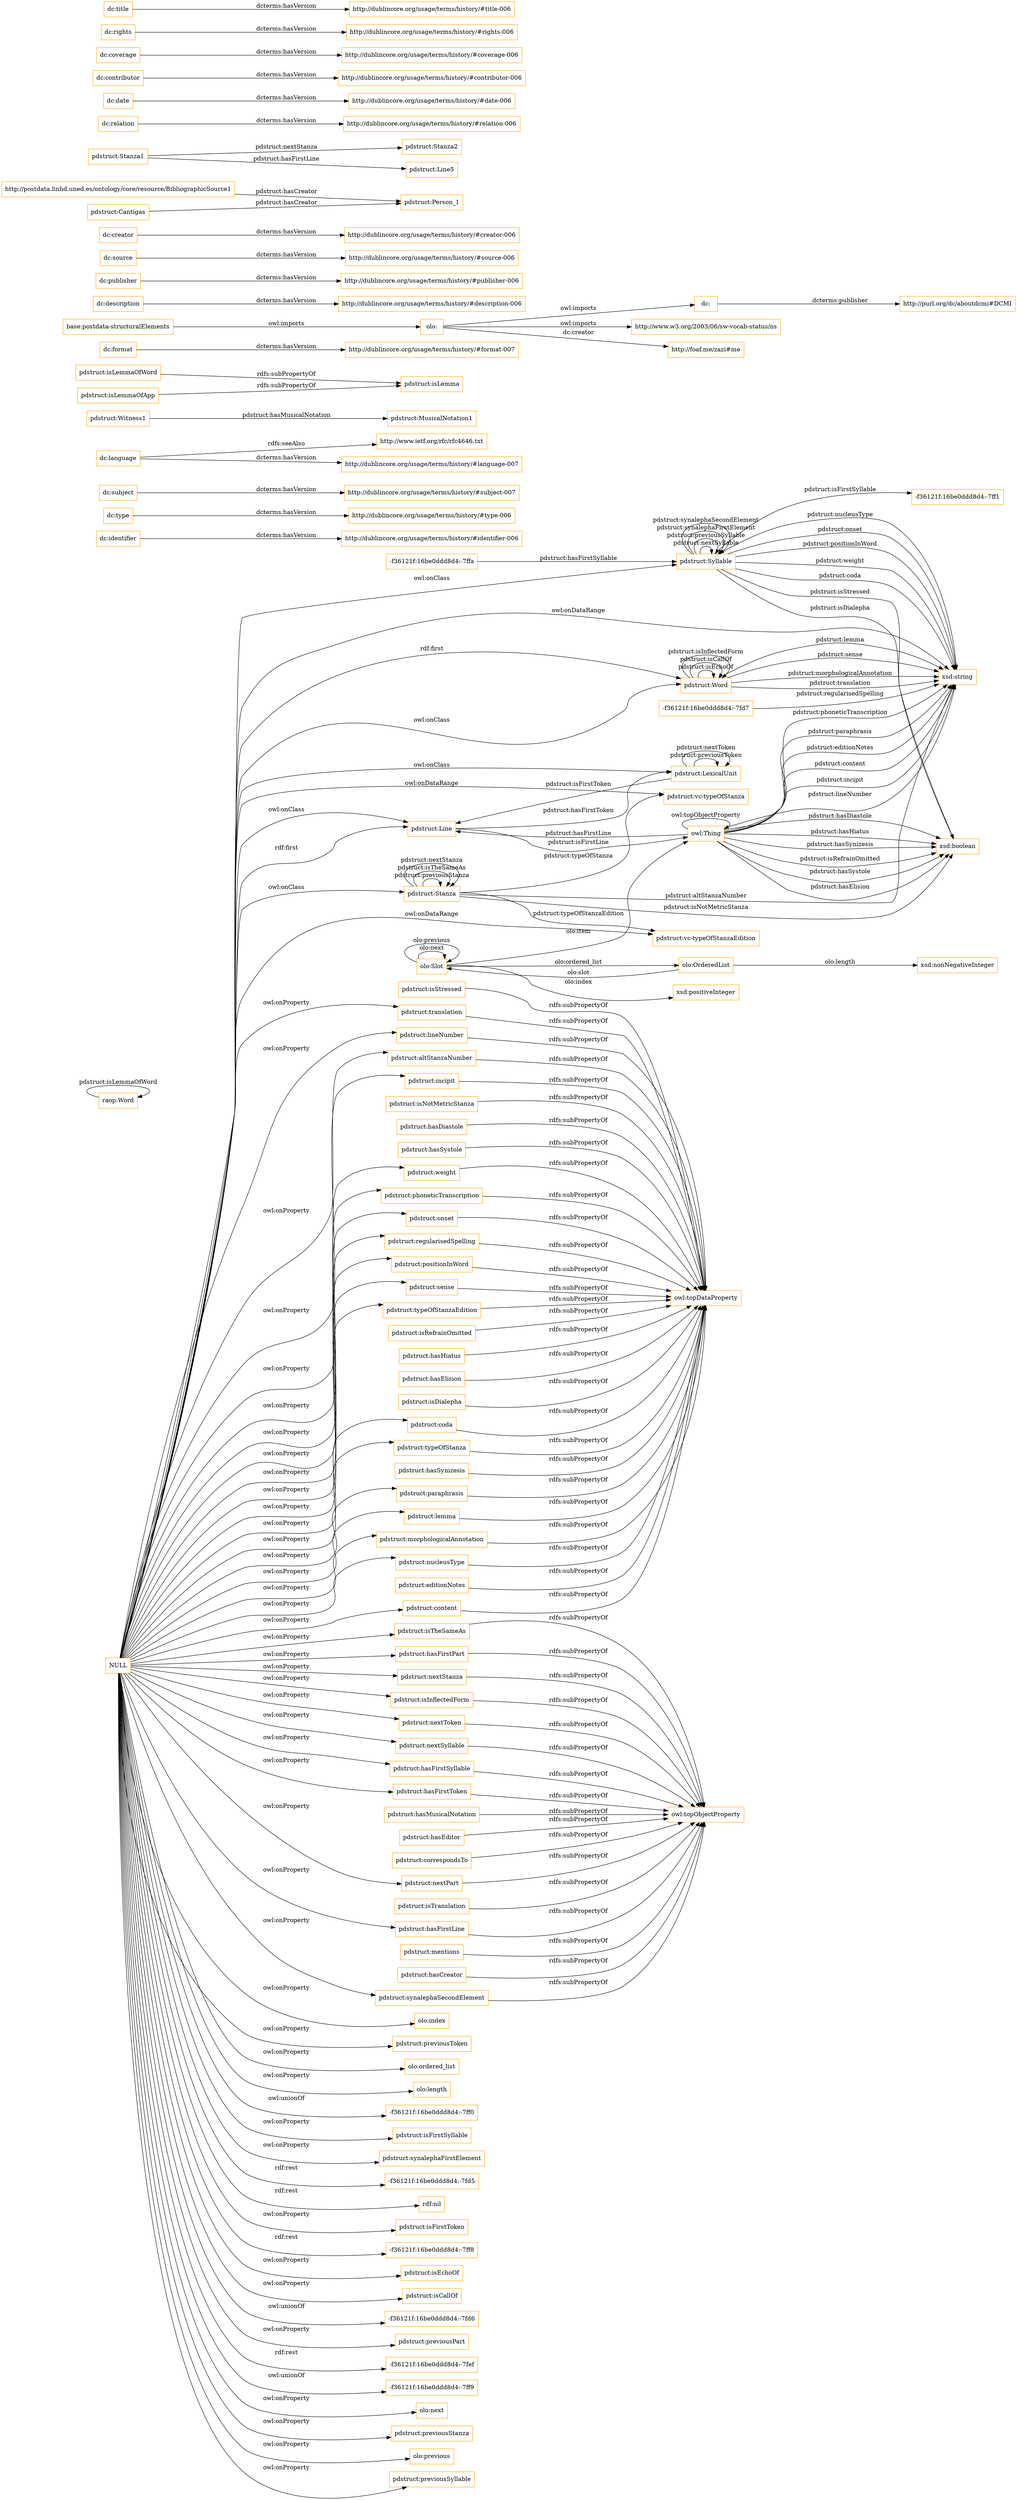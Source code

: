 digraph ar2dtool_diagram { 
rankdir=LR;
size="1501"
node [shape = rectangle, color="orange"]; "-f36121f:16be0ddd8d4:-7ffa" "pdstruct:Line" "-f36121f:16be0ddd8d4:-7ff1" "pdstruct:Word" "pdstruct:Stanza" "pdstruct:Syllable" "raop:Word" "-f36121f:16be0ddd8d4:-7fd7" "pdstruct:LexicalUnit" "olo:Slot" "olo:OrderedList" ; /*classes style*/
	"pdstruct:isDialepha" -> "owl:topDataProperty" [ label = "rdfs:subPropertyOf" ];
	"pdstruct:coda" -> "owl:topDataProperty" [ label = "rdfs:subPropertyOf" ];
	"pdstruct:nextPart" -> "owl:topObjectProperty" [ label = "rdfs:subPropertyOf" ];
	"pdstruct:typeOfStanza" -> "owl:topDataProperty" [ label = "rdfs:subPropertyOf" ];
	"dc:identifier" -> "http://dublincore.org/usage/terms/history/#identifier-006" [ label = "dcterms:hasVersion" ];
	"pdstruct:isTranslation" -> "owl:topObjectProperty" [ label = "rdfs:subPropertyOf" ];
	"dc:type" -> "http://dublincore.org/usage/terms/history/#type-006" [ label = "dcterms:hasVersion" ];
	"dc:subject" -> "http://dublincore.org/usage/terms/history/#subject-007" [ label = "dcterms:hasVersion" ];
	"dc:language" -> "http://www.ietf.org/rfc/rfc4646.txt" [ label = "rdfs:seeAlso" ];
	"dc:language" -> "http://dublincore.org/usage/terms/history/#language-007" [ label = "dcterms:hasVersion" ];
	"pdstruct:hasFirstLine" -> "owl:topObjectProperty" [ label = "rdfs:subPropertyOf" ];
	"pdstruct:hasSynizesis" -> "owl:topDataProperty" [ label = "rdfs:subPropertyOf" ];
	"pdstruct:Witness1" -> "pdstruct:MusicalNotation1" [ label = "pdstruct:hasMusicalNotation" ];
	"pdstruct:isLemmaOfWord" -> "pdstruct:isLemma" [ label = "rdfs:subPropertyOf" ];
	"dc:format" -> "http://dublincore.org/usage/terms/history/#format-007" [ label = "dcterms:hasVersion" ];
	"pdstruct:mentions" -> "owl:topObjectProperty" [ label = "rdfs:subPropertyOf" ];
	"pdstruct:paraphrasis" -> "owl:topDataProperty" [ label = "rdfs:subPropertyOf" ];
	"pdstruct:hasCreator" -> "owl:topObjectProperty" [ label = "rdfs:subPropertyOf" ];
	"pdstruct:lemma" -> "owl:topDataProperty" [ label = "rdfs:subPropertyOf" ];
	"dc:" -> "http://purl.org/dc/aboutdcmi#DCMI" [ label = "dcterms:publisher" ];
	"dc:description" -> "http://dublincore.org/usage/terms/history/#description-006" [ label = "dcterms:hasVersion" ];
	"dc:publisher" -> "http://dublincore.org/usage/terms/history/#publisher-006" [ label = "dcterms:hasVersion" ];
	"dc:source" -> "http://dublincore.org/usage/terms/history/#source-006" [ label = "dcterms:hasVersion" ];
	"dc:creator" -> "http://dublincore.org/usage/terms/history/#creator-006" [ label = "dcterms:hasVersion" ];
	"pdstruct:morphologicalAnnotation" -> "owl:topDataProperty" [ label = "rdfs:subPropertyOf" ];
	"pdstruct:nucleusType" -> "owl:topDataProperty" [ label = "rdfs:subPropertyOf" ];
	"pdstruct:editionNotes" -> "owl:topDataProperty" [ label = "rdfs:subPropertyOf" ];
	"pdstruct:content" -> "owl:topDataProperty" [ label = "rdfs:subPropertyOf" ];
	"pdstruct:synalephaSecondElement" -> "owl:topObjectProperty" [ label = "rdfs:subPropertyOf" ];
	"olo:" -> "http://www.w3.org/2003/06/sw-vocab-status/ns" [ label = "owl:imports" ];
	"olo:" -> "dc:" [ label = "owl:imports" ];
	"olo:" -> "http://foaf.me/zazi#me" [ label = "dc:creator" ];
	"http://postdata.linhd.uned.es/ontology/core/resource/BibliographicSource1" -> "pdstruct:Person_1" [ label = "pdstruct:hasCreator" ];
	"pdstruct:Stanza1" -> "pdstruct:Stanza2" [ label = "pdstruct:nextStanza" ];
	"pdstruct:Stanza1" -> "pdstruct:Line5" [ label = "pdstruct:hasFirstLine" ];
	"pdstruct:isStressed" -> "owl:topDataProperty" [ label = "rdfs:subPropertyOf" ];
	"pdstruct:translation" -> "owl:topDataProperty" [ label = "rdfs:subPropertyOf" ];
	"pdstruct:lineNumber" -> "owl:topDataProperty" [ label = "rdfs:subPropertyOf" ];
	"pdstruct:altStanzaNumber" -> "owl:topDataProperty" [ label = "rdfs:subPropertyOf" ];
	"pdstruct:isTheSameAs" -> "owl:topObjectProperty" [ label = "rdfs:subPropertyOf" ];
	"pdstruct:incipit" -> "owl:topDataProperty" [ label = "rdfs:subPropertyOf" ];
	"pdstruct:isNotMetricStanza" -> "owl:topDataProperty" [ label = "rdfs:subPropertyOf" ];
	"pdstruct:hasDiastole" -> "owl:topDataProperty" [ label = "rdfs:subPropertyOf" ];
	"pdstruct:isLemmaOfApp" -> "pdstruct:isLemma" [ label = "rdfs:subPropertyOf" ];
	"pdstruct:hasSystole" -> "owl:topDataProperty" [ label = "rdfs:subPropertyOf" ];
	"NULL" -> "olo:index" [ label = "owl:onProperty" ];
	"NULL" -> "pdstruct:hasFirstLine" [ label = "owl:onProperty" ];
	"NULL" -> "pdstruct:previousToken" [ label = "owl:onProperty" ];
	"NULL" -> "pdstruct:weight" [ label = "owl:onProperty" ];
	"NULL" -> "pdstruct:LexicalUnit" [ label = "owl:onClass" ];
	"NULL" -> "pdstruct:vc-typeOfStanza" [ label = "owl:onDataRange" ];
	"NULL" -> "olo:ordered_list" [ label = "owl:onProperty" ];
	"NULL" -> "pdstruct:typeOfStanza" [ label = "owl:onProperty" ];
	"NULL" -> "pdstruct:hasFirstPart" [ label = "owl:onProperty" ];
	"NULL" -> "pdstruct:phoneticTranscription" [ label = "owl:onProperty" ];
	"NULL" -> "pdstruct:nextStanza" [ label = "owl:onProperty" ];
	"NULL" -> "pdstruct:altStanzaNumber" [ label = "owl:onProperty" ];
	"NULL" -> "pdstruct:isInflectedForm" [ label = "owl:onProperty" ];
	"NULL" -> "olo:length" [ label = "owl:onProperty" ];
	"NULL" -> "-f36121f:16be0ddd8d4:-7ff0" [ label = "owl:unionOf" ];
	"NULL" -> "pdstruct:isFirstSyllable" [ label = "owl:onProperty" ];
	"NULL" -> "pdstruct:synalephaFirstElement" [ label = "owl:onProperty" ];
	"NULL" -> "pdstruct:onset" [ label = "owl:onProperty" ];
	"NULL" -> "-f36121f:16be0ddd8d4:-7fd5" [ label = "rdf:rest" ];
	"NULL" -> "pdstruct:Stanza" [ label = "owl:onClass" ];
	"NULL" -> "pdstruct:translation" [ label = "owl:onProperty" ];
	"NULL" -> "pdstruct:synalephaSecondElement" [ label = "owl:onProperty" ];
	"NULL" -> "rdf:nil" [ label = "rdf:rest" ];
	"NULL" -> "pdstruct:nextPart" [ label = "owl:onProperty" ];
	"NULL" -> "pdstruct:isFirstToken" [ label = "owl:onProperty" ];
	"NULL" -> "pdstruct:morphologicalAnnotation" [ label = "owl:onProperty" ];
	"NULL" -> "pdstruct:Line" [ label = "rdf:first" ];
	"NULL" -> "pdstruct:nextToken" [ label = "owl:onProperty" ];
	"NULL" -> "-f36121f:16be0ddd8d4:-7ff8" [ label = "rdf:rest" ];
	"NULL" -> "pdstruct:coda" [ label = "owl:onProperty" ];
	"NULL" -> "pdstruct:Word" [ label = "owl:onClass" ];
	"NULL" -> "pdstruct:lineNumber" [ label = "owl:onProperty" ];
	"NULL" -> "pdstruct:lemma" [ label = "owl:onProperty" ];
	"NULL" -> "pdstruct:isEchoOf" [ label = "owl:onProperty" ];
	"NULL" -> "pdstruct:vc-typeOfStanzaEdition" [ label = "owl:onDataRange" ];
	"NULL" -> "pdstruct:isCallOf" [ label = "owl:onProperty" ];
	"NULL" -> "pdstruct:Word" [ label = "rdf:first" ];
	"NULL" -> "pdstruct:nucleusType" [ label = "owl:onProperty" ];
	"NULL" -> "pdstruct:nextSyllable" [ label = "owl:onProperty" ];
	"NULL" -> "pdstruct:hasFirstSyllable" [ label = "owl:onProperty" ];
	"NULL" -> "xsd:string" [ label = "owl:onDataRange" ];
	"NULL" -> "pdstruct:regularisedSpelling" [ label = "owl:onProperty" ];
	"NULL" -> "-f36121f:16be0ddd8d4:-7fd6" [ label = "owl:unionOf" ];
	"NULL" -> "pdstruct:previousPart" [ label = "owl:onProperty" ];
	"NULL" -> "pdstruct:Syllable" [ label = "owl:onClass" ];
	"NULL" -> "-f36121f:16be0ddd8d4:-7fef" [ label = "rdf:rest" ];
	"NULL" -> "-f36121f:16be0ddd8d4:-7ff9" [ label = "owl:unionOf" ];
	"NULL" -> "olo:next" [ label = "owl:onProperty" ];
	"NULL" -> "pdstruct:positionInWord" [ label = "owl:onProperty" ];
	"NULL" -> "pdstruct:incipit" [ label = "owl:onProperty" ];
	"NULL" -> "pdstruct:sense" [ label = "owl:onProperty" ];
	"NULL" -> "pdstruct:previousStanza" [ label = "owl:onProperty" ];
	"NULL" -> "pdstruct:content" [ label = "owl:onProperty" ];
	"NULL" -> "pdstruct:typeOfStanzaEdition" [ label = "owl:onProperty" ];
	"NULL" -> "pdstruct:paraphrasis" [ label = "owl:onProperty" ];
	"NULL" -> "pdstruct:hasFirstToken" [ label = "owl:onProperty" ];
	"NULL" -> "pdstruct:isTheSameAs" [ label = "owl:onProperty" ];
	"NULL" -> "olo:previous" [ label = "owl:onProperty" ];
	"NULL" -> "pdstruct:Line" [ label = "owl:onClass" ];
	"NULL" -> "pdstruct:previousSyllable" [ label = "owl:onProperty" ];
	"base:postdata-structuralElements" -> "olo:" [ label = "owl:imports" ];
	"pdstruct:hasFirstPart" -> "owl:topObjectProperty" [ label = "rdfs:subPropertyOf" ];
	"pdstruct:Cantigas" -> "pdstruct:Person_1" [ label = "pdstruct:hasCreator" ];
	"pdstruct:isInflectedForm" -> "owl:topObjectProperty" [ label = "rdfs:subPropertyOf" ];
	"dc:relation" -> "http://dublincore.org/usage/terms/history/#relation-006" [ label = "dcterms:hasVersion" ];
	"pdstruct:onset" -> "owl:topDataProperty" [ label = "rdfs:subPropertyOf" ];
	"pdstruct:typeOfStanzaEdition" -> "owl:topDataProperty" [ label = "rdfs:subPropertyOf" ];
	"pdstruct:hasMusicalNotation" -> "owl:topObjectProperty" [ label = "rdfs:subPropertyOf" ];
	"dc:date" -> "http://dublincore.org/usage/terms/history/#date-006" [ label = "dcterms:hasVersion" ];
	"pdstruct:nextStanza" -> "owl:topObjectProperty" [ label = "rdfs:subPropertyOf" ];
	"pdstruct:isRefrainOmitted" -> "owl:topDataProperty" [ label = "rdfs:subPropertyOf" ];
	"pdstruct:phoneticTranscription" -> "owl:topDataProperty" [ label = "rdfs:subPropertyOf" ];
	"pdstruct:regularisedSpelling" -> "owl:topDataProperty" [ label = "rdfs:subPropertyOf" ];
	"pdstruct:hasHiatus" -> "owl:topDataProperty" [ label = "rdfs:subPropertyOf" ];
	"pdstruct:hasEditor" -> "owl:topObjectProperty" [ label = "rdfs:subPropertyOf" ];
	"pdstruct:hasFirstToken" -> "owl:topObjectProperty" [ label = "rdfs:subPropertyOf" ];
	"dc:contributor" -> "http://dublincore.org/usage/terms/history/#contributor-006" [ label = "dcterms:hasVersion" ];
	"dc:coverage" -> "http://dublincore.org/usage/terms/history/#coverage-006" [ label = "dcterms:hasVersion" ];
	"pdstruct:weight" -> "owl:topDataProperty" [ label = "rdfs:subPropertyOf" ];
	"pdstruct:hasElision" -> "owl:topDataProperty" [ label = "rdfs:subPropertyOf" ];
	"pdstruct:sense" -> "owl:topDataProperty" [ label = "rdfs:subPropertyOf" ];
	"pdstruct:correspondsTo" -> "owl:topObjectProperty" [ label = "rdfs:subPropertyOf" ];
	"pdstruct:positionInWord" -> "owl:topDataProperty" [ label = "rdfs:subPropertyOf" ];
	"dc:rights" -> "http://dublincore.org/usage/terms/history/#rights-006" [ label = "dcterms:hasVersion" ];
	"pdstruct:nextToken" -> "owl:topObjectProperty" [ label = "rdfs:subPropertyOf" ];
	"pdstruct:nextSyllable" -> "owl:topObjectProperty" [ label = "rdfs:subPropertyOf" ];
	"dc:title" -> "http://dublincore.org/usage/terms/history/#title-006" [ label = "dcterms:hasVersion" ];
	"pdstruct:hasFirstSyllable" -> "owl:topObjectProperty" [ label = "rdfs:subPropertyOf" ];
	"pdstruct:Stanza" -> "xsd:boolean" [ label = "pdstruct:isNotMetricStanza" ];
	"owl:Thing" -> "xsd:boolean" [ label = "pdstruct:isRefrainOmitted" ];
	"owl:Thing" -> "xsd:string" [ label = "pdstruct:lineNumber" ];
	"owl:Thing" -> "xsd:string" [ label = "pdstruct:phoneticTranscription" ];
	"pdstruct:Syllable" -> "pdstruct:Syllable" [ label = "pdstruct:nextSyllable" ];
	"olo:OrderedList" -> "olo:Slot" [ label = "olo:slot" ];
	"owl:Thing" -> "xsd:string" [ label = "pdstruct:paraphrasis" ];
	"owl:Thing" -> "xsd:boolean" [ label = "pdstruct:hasSystole" ];
	"pdstruct:LexicalUnit" -> "pdstruct:LexicalUnit" [ label = "pdstruct:previousToken" ];
	"owl:Thing" -> "pdstruct:Line" [ label = "pdstruct:hasFirstLine" ];
	"olo:Slot" -> "olo:Slot" [ label = "olo:next" ];
	"owl:Thing" -> "owl:Thing" [ label = "owl:topObjectProperty" ];
	"pdstruct:Syllable" -> "xsd:string" [ label = "pdstruct:onset" ];
	"pdstruct:Word" -> "pdstruct:Word" [ label = "pdstruct:isEchoOf" ];
	"pdstruct:Stanza" -> "pdstruct:Stanza" [ label = "pdstruct:previousStanza" ];
	"pdstruct:Word" -> "xsd:string" [ label = "pdstruct:sense" ];
	"owl:Thing" -> "xsd:boolean" [ label = "pdstruct:hasElision" ];
	"olo:Slot" -> "owl:Thing" [ label = "olo:item" ];
	"-f36121f:16be0ddd8d4:-7fd7" -> "xsd:string" [ label = "pdstruct:regularisedSpelling" ];
	"pdstruct:Stanza" -> "pdstruct:Stanza" [ label = "pdstruct:isTheSameAs" ];
	"owl:Thing" -> "xsd:string" [ label = "pdstruct:editionNotes" ];
	"pdstruct:Word" -> "xsd:string" [ label = "pdstruct:morphologicalAnnotation" ];
	"pdstruct:Syllable" -> "xsd:boolean" [ label = "pdstruct:isStressed" ];
	"pdstruct:Stanza" -> "xsd:string" [ label = "pdstruct:altStanzaNumber" ];
	"pdstruct:Word" -> "pdstruct:Word" [ label = "pdstruct:isCallOf" ];
	"olo:Slot" -> "olo:Slot" [ label = "olo:previous" ];
	"owl:Thing" -> "xsd:boolean" [ label = "pdstruct:hasDiastole" ];
	"pdstruct:Word" -> "pdstruct:Word" [ label = "pdstruct:isInflectedForm" ];
	"pdstruct:LexicalUnit" -> "pdstruct:LexicalUnit" [ label = "pdstruct:nextToken" ];
	"pdstruct:Syllable" -> "pdstruct:Syllable" [ label = "pdstruct:previousSyllable" ];
	"olo:Slot" -> "xsd:positiveInteger" [ label = "olo:index" ];
	"pdstruct:Word" -> "xsd:string" [ label = "pdstruct:translation" ];
	"pdstruct:Syllable" -> "pdstruct:Syllable" [ label = "pdstruct:synalephaFirstElement" ];
	"raop:Word" -> "raop:Word" [ label = "pdstruct:isLemmaOfWord" ];
	"pdstruct:Word" -> "xsd:string" [ label = "pdstruct:lemma" ];
	"-f36121f:16be0ddd8d4:-7ffa" -> "pdstruct:Syllable" [ label = "pdstruct:hasFirstSyllable" ];
	"owl:Thing" -> "xsd:boolean" [ label = "pdstruct:hasHiatus" ];
	"pdstruct:Stanza" -> "pdstruct:vc-typeOfStanzaEdition" [ label = "pdstruct:typeOfStanzaEdition" ];
	"pdstruct:Syllable" -> "xsd:string" [ label = "pdstruct:positionInWord" ];
	"pdstruct:Stanza" -> "pdstruct:vc-typeOfStanza" [ label = "pdstruct:typeOfStanza" ];
	"pdstruct:LexicalUnit" -> "pdstruct:Line" [ label = "pdstruct:isFirstToken" ];
	"olo:Slot" -> "olo:OrderedList" [ label = "olo:ordered_list" ];
	"pdstruct:Syllable" -> "xsd:boolean" [ label = "pdstruct:isDialepha" ];
	"olo:OrderedList" -> "xsd:nonNegativeInteger" [ label = "olo:length" ];
	"owl:Thing" -> "xsd:string" [ label = "pdstruct:content" ];
	"pdstruct:Line" -> "owl:Thing" [ label = "pdstruct:isFirstLine" ];
	"owl:Thing" -> "xsd:boolean" [ label = "pdstruct:hasSynizesis" ];
	"pdstruct:Syllable" -> "pdstruct:Syllable" [ label = "pdstruct:synalephaSecondElement" ];
	"pdstruct:Syllable" -> "-f36121f:16be0ddd8d4:-7ff1" [ label = "pdstruct:isFirstSyllable" ];
	"pdstruct:Line" -> "pdstruct:LexicalUnit" [ label = "pdstruct:hasFirstToken" ];
	"owl:Thing" -> "xsd:string" [ label = "pdstruct:incipit" ];
	"pdstruct:Syllable" -> "xsd:string" [ label = "pdstruct:weight" ];
	"pdstruct:Syllable" -> "xsd:string" [ label = "pdstruct:coda" ];
	"pdstruct:Stanza" -> "pdstruct:Stanza" [ label = "pdstruct:nextStanza" ];
	"pdstruct:Syllable" -> "xsd:string" [ label = "pdstruct:nucleusType" ];

}
